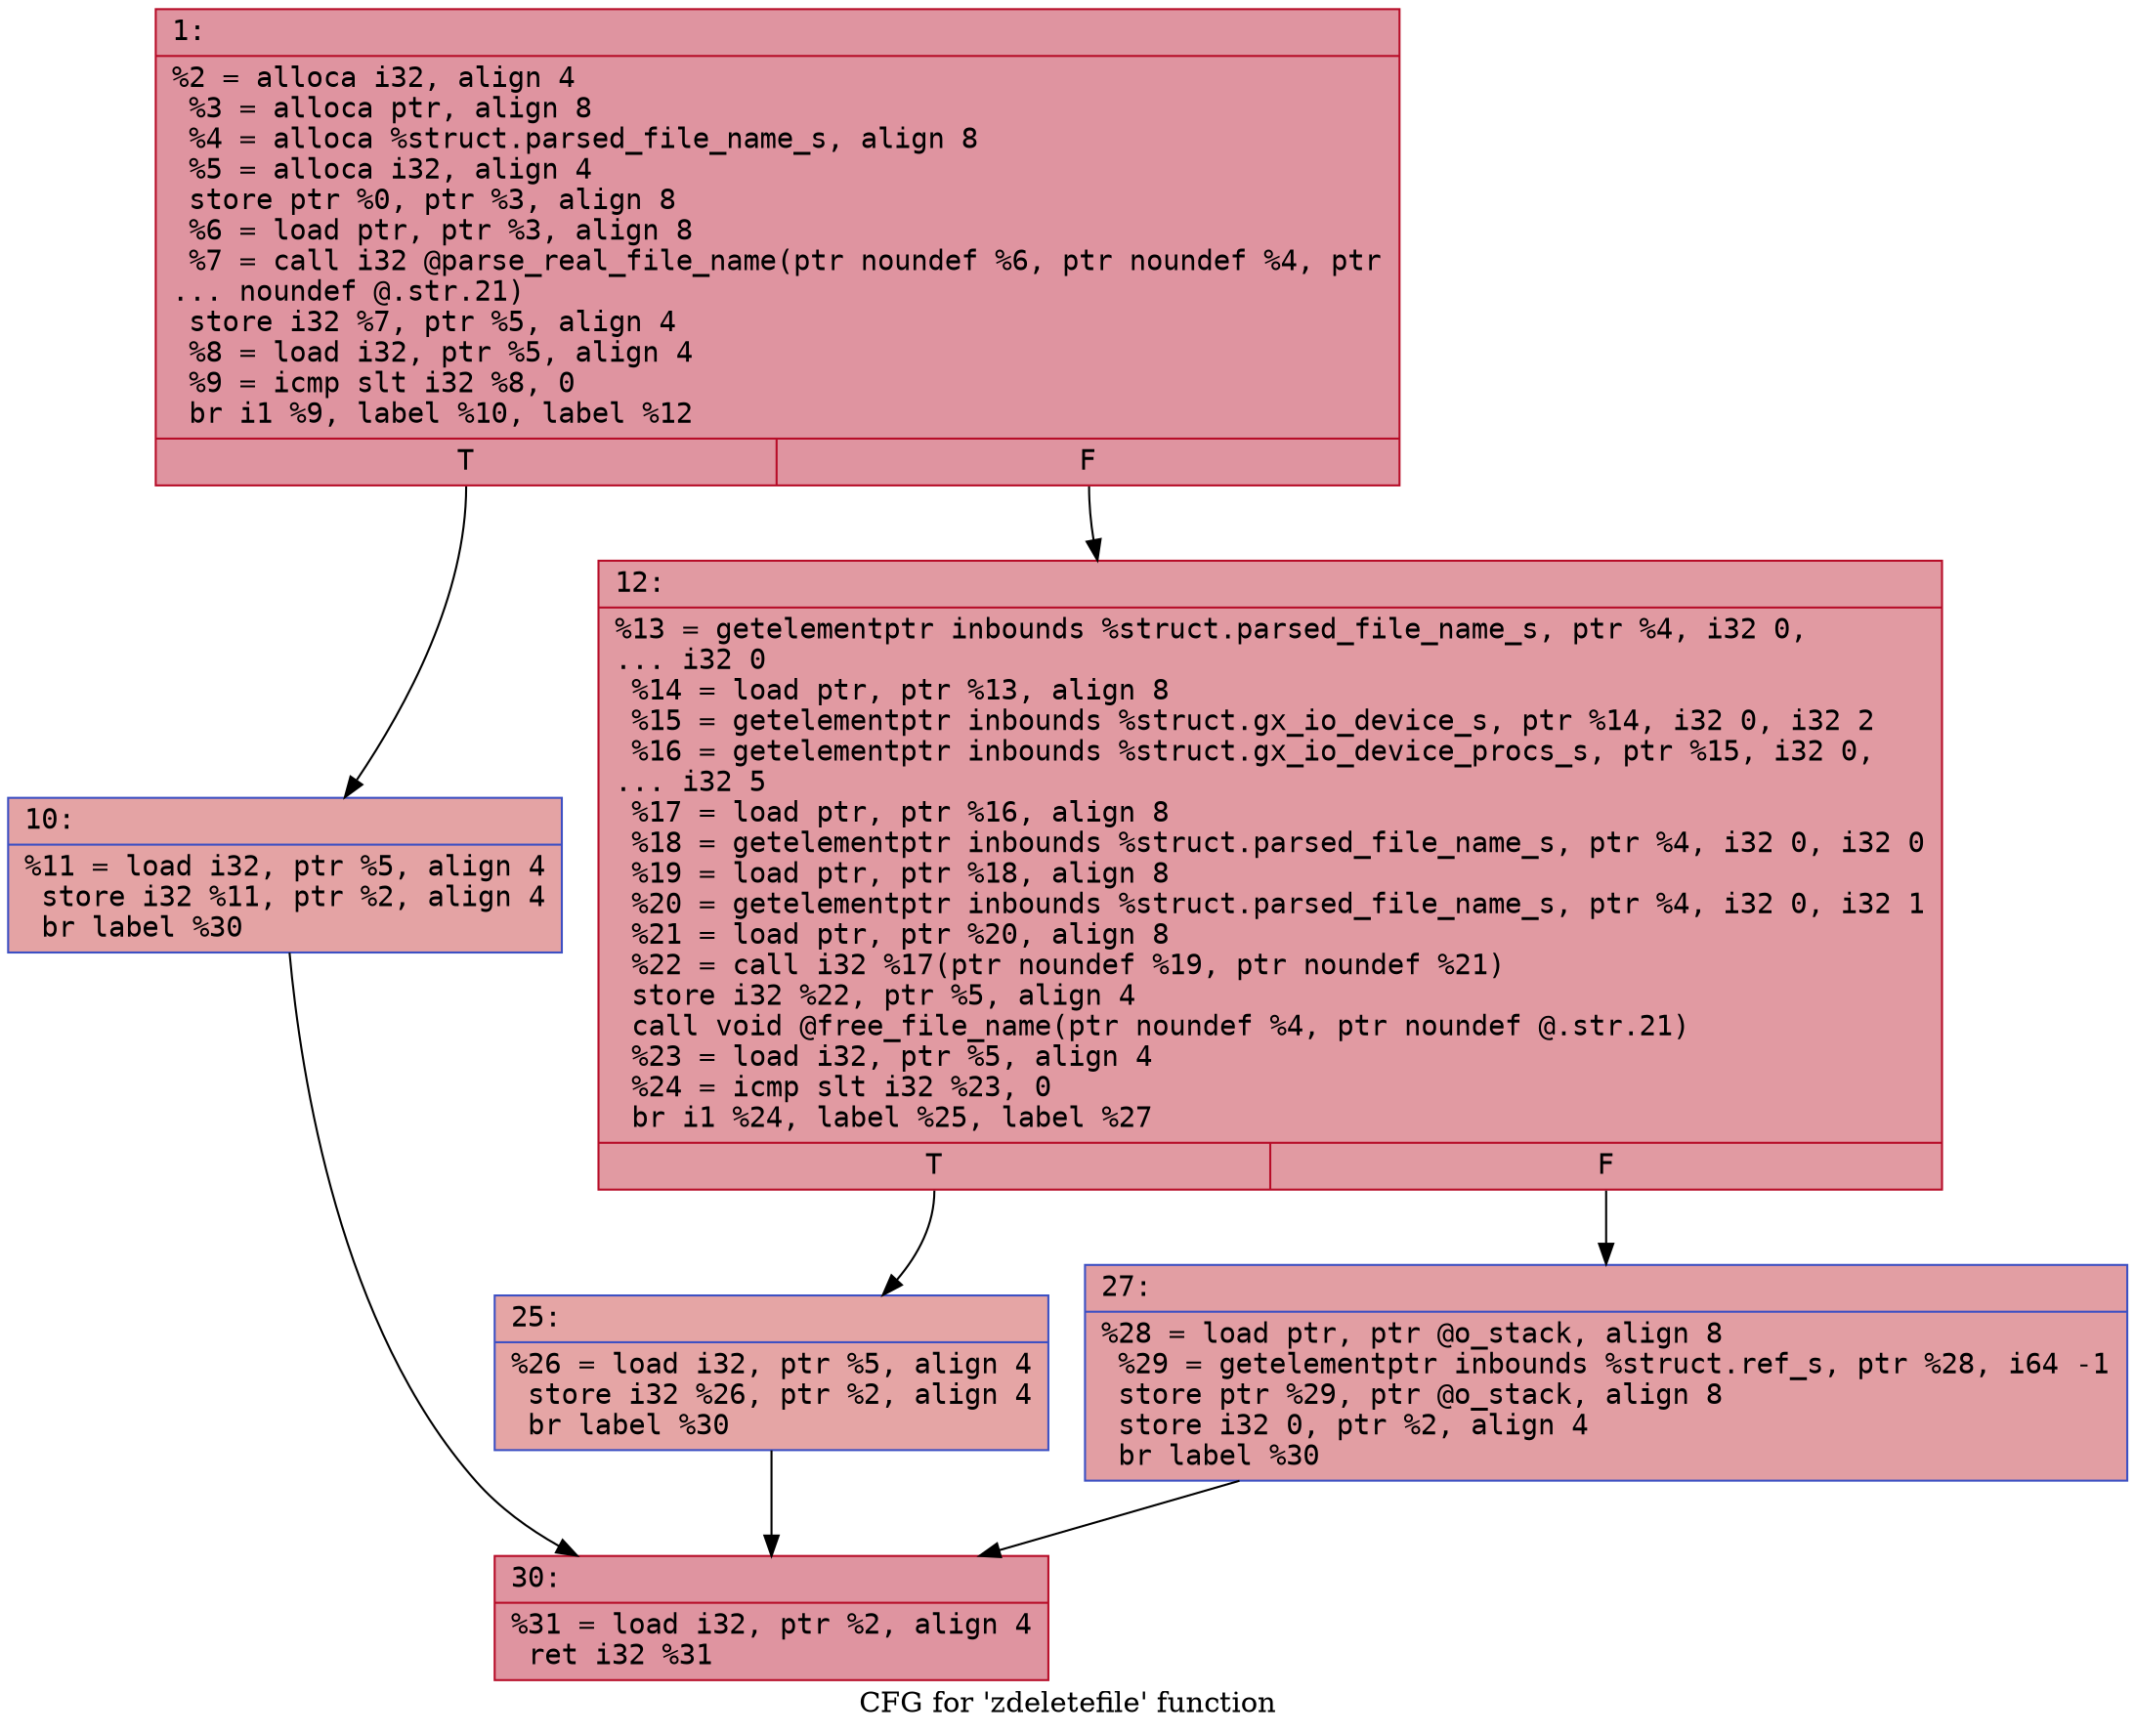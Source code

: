 digraph "CFG for 'zdeletefile' function" {
	label="CFG for 'zdeletefile' function";

	Node0x600002128460 [shape=record,color="#b70d28ff", style=filled, fillcolor="#b70d2870" fontname="Courier",label="{1:\l|  %2 = alloca i32, align 4\l  %3 = alloca ptr, align 8\l  %4 = alloca %struct.parsed_file_name_s, align 8\l  %5 = alloca i32, align 4\l  store ptr %0, ptr %3, align 8\l  %6 = load ptr, ptr %3, align 8\l  %7 = call i32 @parse_real_file_name(ptr noundef %6, ptr noundef %4, ptr\l... noundef @.str.21)\l  store i32 %7, ptr %5, align 4\l  %8 = load i32, ptr %5, align 4\l  %9 = icmp slt i32 %8, 0\l  br i1 %9, label %10, label %12\l|{<s0>T|<s1>F}}"];
	Node0x600002128460:s0 -> Node0x6000021284b0[tooltip="1 -> 10\nProbability 37.50%" ];
	Node0x600002128460:s1 -> Node0x600002128500[tooltip="1 -> 12\nProbability 62.50%" ];
	Node0x6000021284b0 [shape=record,color="#3d50c3ff", style=filled, fillcolor="#c32e3170" fontname="Courier",label="{10:\l|  %11 = load i32, ptr %5, align 4\l  store i32 %11, ptr %2, align 4\l  br label %30\l}"];
	Node0x6000021284b0 -> Node0x6000021285f0[tooltip="10 -> 30\nProbability 100.00%" ];
	Node0x600002128500 [shape=record,color="#b70d28ff", style=filled, fillcolor="#bb1b2c70" fontname="Courier",label="{12:\l|  %13 = getelementptr inbounds %struct.parsed_file_name_s, ptr %4, i32 0,\l... i32 0\l  %14 = load ptr, ptr %13, align 8\l  %15 = getelementptr inbounds %struct.gx_io_device_s, ptr %14, i32 0, i32 2\l  %16 = getelementptr inbounds %struct.gx_io_device_procs_s, ptr %15, i32 0,\l... i32 5\l  %17 = load ptr, ptr %16, align 8\l  %18 = getelementptr inbounds %struct.parsed_file_name_s, ptr %4, i32 0, i32 0\l  %19 = load ptr, ptr %18, align 8\l  %20 = getelementptr inbounds %struct.parsed_file_name_s, ptr %4, i32 0, i32 1\l  %21 = load ptr, ptr %20, align 8\l  %22 = call i32 %17(ptr noundef %19, ptr noundef %21)\l  store i32 %22, ptr %5, align 4\l  call void @free_file_name(ptr noundef %4, ptr noundef @.str.21)\l  %23 = load i32, ptr %5, align 4\l  %24 = icmp slt i32 %23, 0\l  br i1 %24, label %25, label %27\l|{<s0>T|<s1>F}}"];
	Node0x600002128500:s0 -> Node0x600002128550[tooltip="12 -> 25\nProbability 37.50%" ];
	Node0x600002128500:s1 -> Node0x6000021285a0[tooltip="12 -> 27\nProbability 62.50%" ];
	Node0x600002128550 [shape=record,color="#3d50c3ff", style=filled, fillcolor="#c5333470" fontname="Courier",label="{25:\l|  %26 = load i32, ptr %5, align 4\l  store i32 %26, ptr %2, align 4\l  br label %30\l}"];
	Node0x600002128550 -> Node0x6000021285f0[tooltip="25 -> 30\nProbability 100.00%" ];
	Node0x6000021285a0 [shape=record,color="#3d50c3ff", style=filled, fillcolor="#be242e70" fontname="Courier",label="{27:\l|  %28 = load ptr, ptr @o_stack, align 8\l  %29 = getelementptr inbounds %struct.ref_s, ptr %28, i64 -1\l  store ptr %29, ptr @o_stack, align 8\l  store i32 0, ptr %2, align 4\l  br label %30\l}"];
	Node0x6000021285a0 -> Node0x6000021285f0[tooltip="27 -> 30\nProbability 100.00%" ];
	Node0x6000021285f0 [shape=record,color="#b70d28ff", style=filled, fillcolor="#b70d2870" fontname="Courier",label="{30:\l|  %31 = load i32, ptr %2, align 4\l  ret i32 %31\l}"];
}
